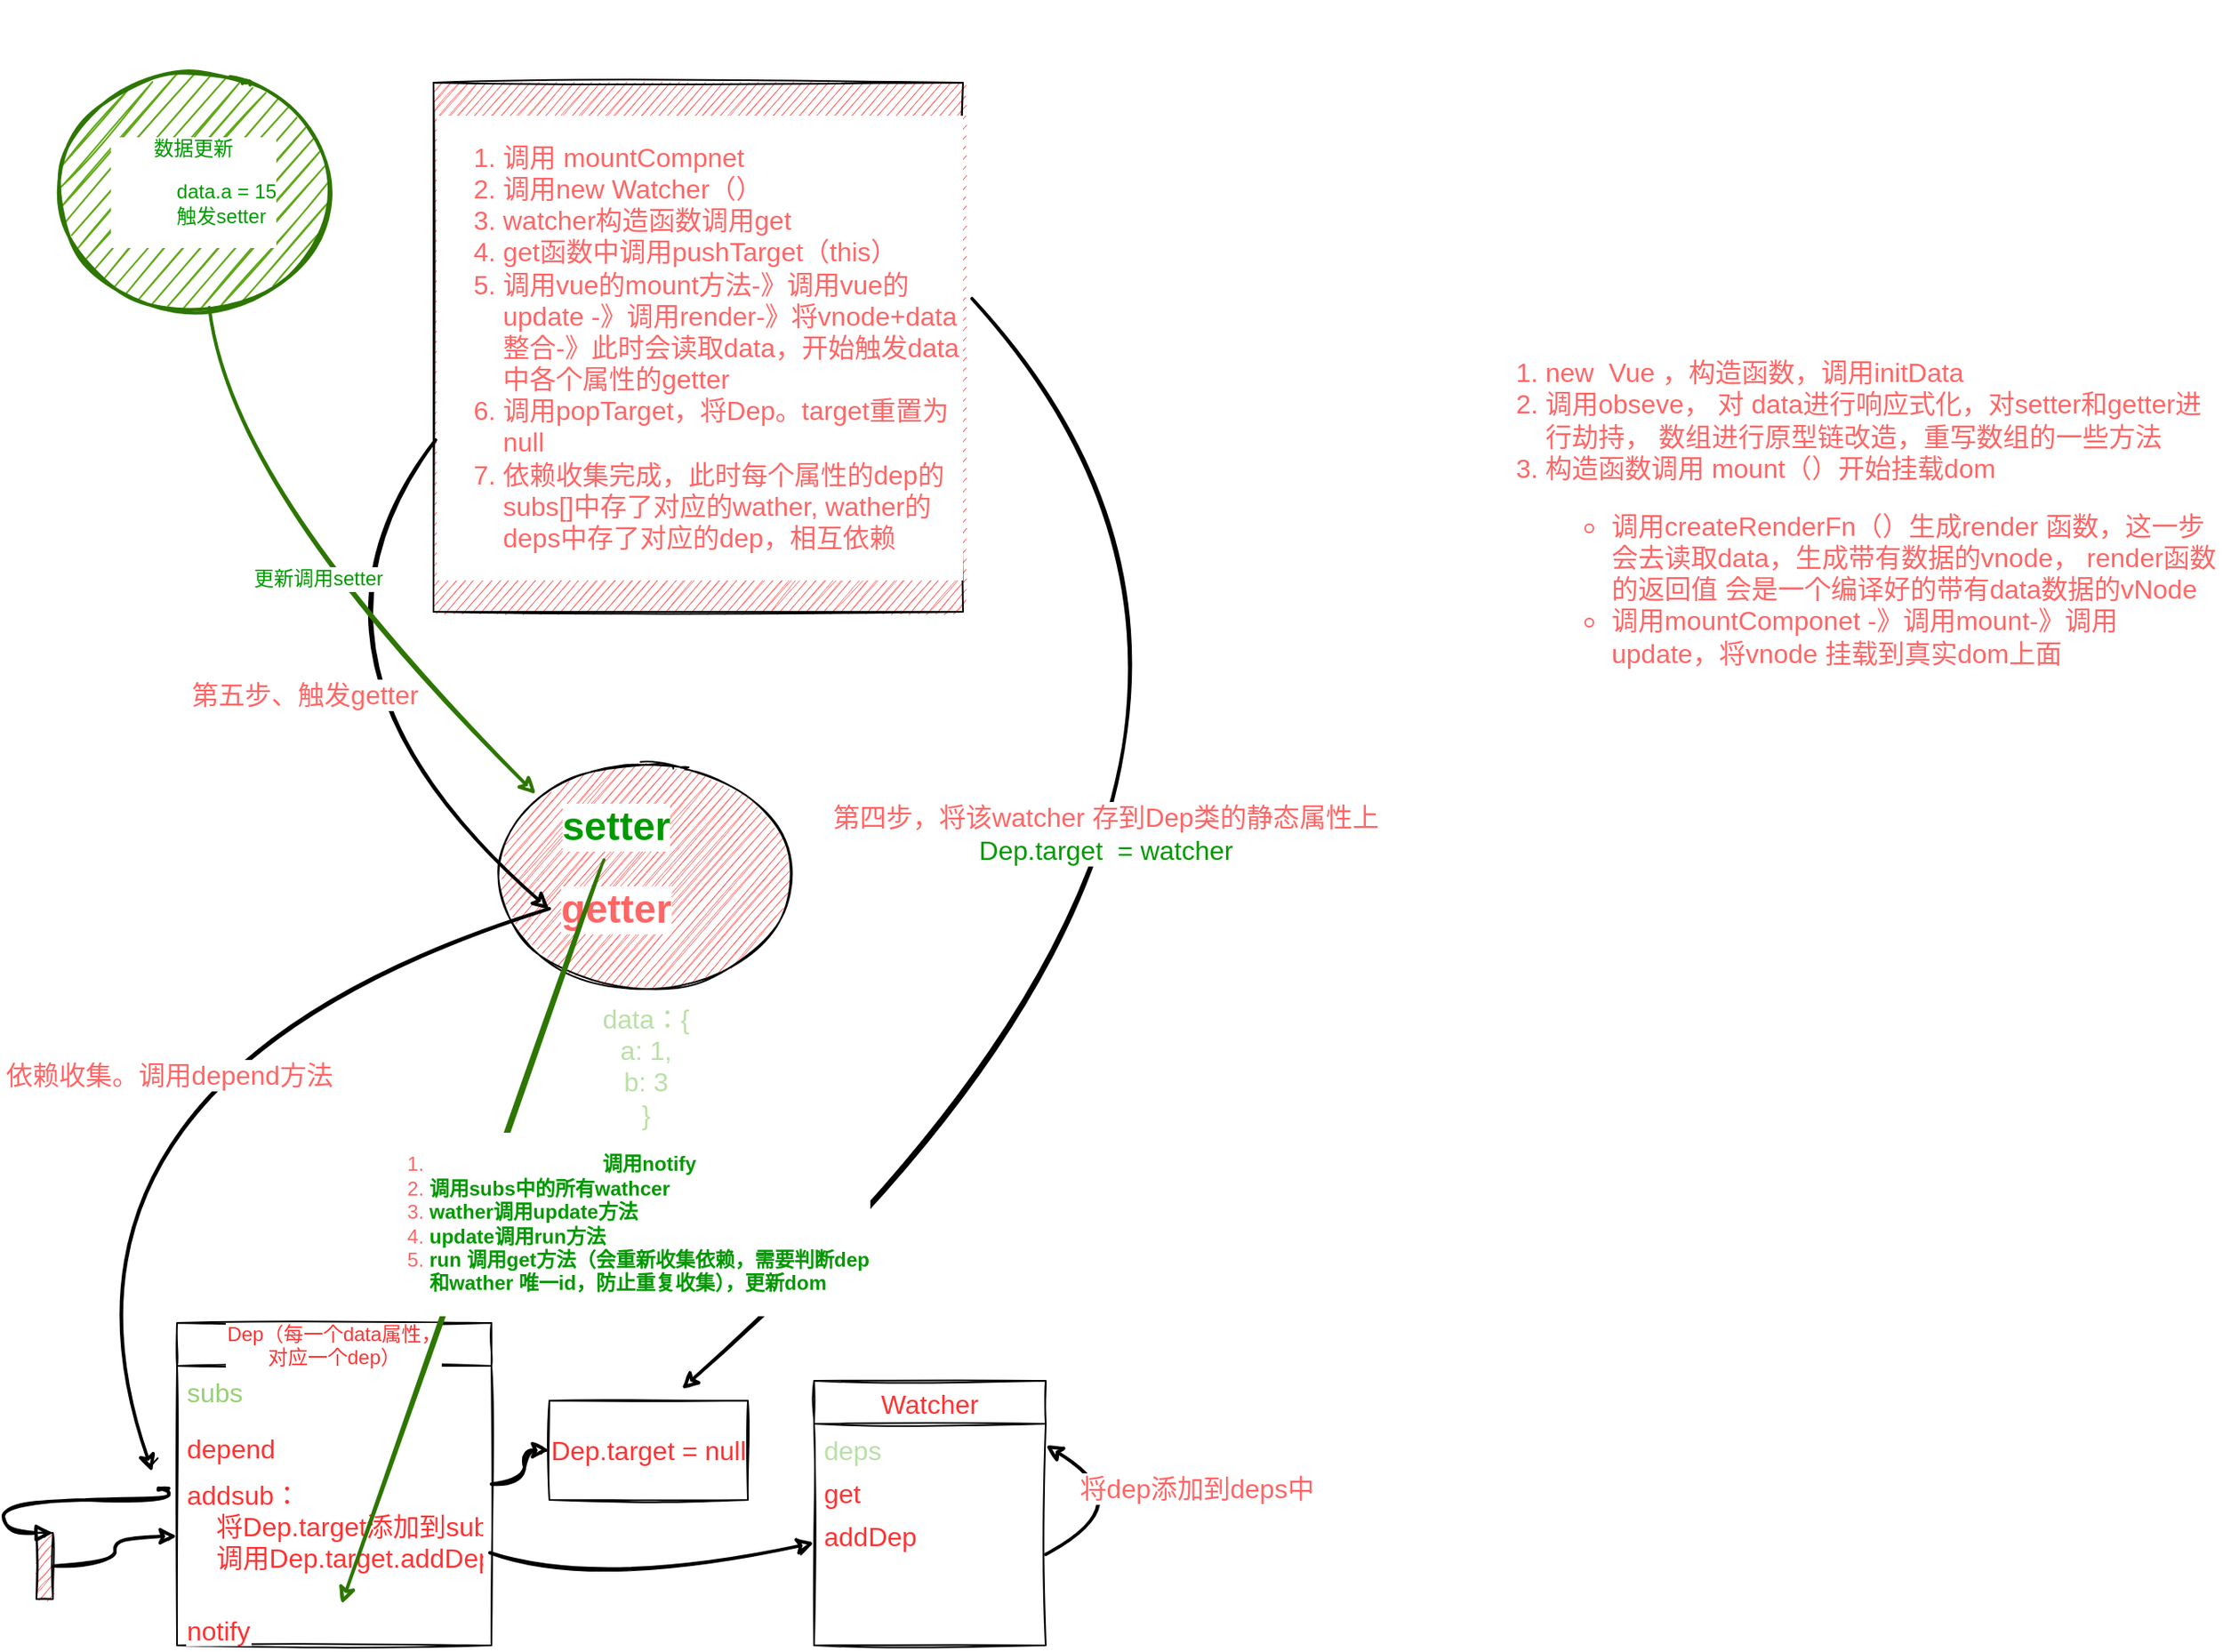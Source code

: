 <mxfile version="17.4.6" type="github">
  <diagram id="8iZnDLwzPEvl67Jgspx_" name="第 1 页">
    <mxGraphModel dx="1422" dy="1875" grid="1" gridSize="10" guides="1" tooltips="1" connect="1" arrows="1" fold="1" page="1" pageScale="1" pageWidth="827" pageHeight="1169" math="0" shadow="0">
      <root>
        <mxCell id="0" />
        <mxCell id="1" parent="0" />
        <mxCell id="rL8voNZ1Dj498tSovd-I-25" value="" style="edgeStyle=orthogonalEdgeStyle;curved=1;sketch=1;orthogonalLoop=1;jettySize=auto;html=1;fontSize=16;fontColor=#FF6666;strokeWidth=2;" edge="1" parent="1" source="rL8voNZ1Dj498tSovd-I-1" target="rL8voNZ1Dj498tSovd-I-24">
          <mxGeometry relative="1" as="geometry" />
        </mxCell>
        <mxCell id="rL8voNZ1Dj498tSovd-I-1" value="Dep（每一个data属性，&#xa;对应一个dep）" style="swimlane;fontStyle=0;childLayout=stackLayout;horizontal=1;startSize=26;fillColor=none;horizontalStack=0;resizeParent=1;resizeParentMax=0;resizeLast=0;collapsible=1;marginBottom=0;labelBackgroundColor=default;sketch=1;fontSize=12;fontColor=#FF3333;" vertex="1" parent="1">
          <mxGeometry x="125" y="170" width="190" height="195" as="geometry" />
        </mxCell>
        <mxCell id="rL8voNZ1Dj498tSovd-I-2" value="subs" style="text;strokeColor=none;fillColor=none;align=left;verticalAlign=top;spacingLeft=4;spacingRight=4;overflow=hidden;rotatable=0;points=[[0,0.5],[1,0.5]];portConstraint=eastwest;labelBackgroundColor=default;sketch=1;fontSize=16;fontColor=#97D077;" vertex="1" parent="rL8voNZ1Dj498tSovd-I-1">
          <mxGeometry y="26" width="190" height="34" as="geometry" />
        </mxCell>
        <mxCell id="rL8voNZ1Dj498tSovd-I-3" value="depend" style="text;strokeColor=none;fillColor=none;align=left;verticalAlign=top;spacingLeft=4;spacingRight=4;overflow=hidden;rotatable=0;points=[[0,0.5],[1,0.5]];portConstraint=eastwest;labelBackgroundColor=default;sketch=1;fontSize=16;fontColor=#FF3333;" vertex="1" parent="rL8voNZ1Dj498tSovd-I-1">
          <mxGeometry y="60" width="190" height="28" as="geometry" />
        </mxCell>
        <mxCell id="rL8voNZ1Dj498tSovd-I-4" value="addsub：&#xa;    将Dep.target添加到subs中&#xa;    调用Dep.target.addDep(this)" style="text;strokeColor=none;fillColor=none;align=left;verticalAlign=top;spacingLeft=4;spacingRight=4;overflow=hidden;rotatable=0;points=[[0,0.5],[1,0.5]];portConstraint=eastwest;labelBackgroundColor=default;sketch=1;fontSize=16;fontColor=#FF3333;" vertex="1" parent="rL8voNZ1Dj498tSovd-I-1">
          <mxGeometry y="88" width="190" height="82" as="geometry" />
        </mxCell>
        <mxCell id="rL8voNZ1Dj498tSovd-I-32" value="notify" style="text;strokeColor=none;fillColor=none;align=left;verticalAlign=top;spacingLeft=4;spacingRight=4;overflow=hidden;rotatable=0;points=[[0,0.5],[1,0.5]];portConstraint=eastwest;labelBackgroundColor=default;sketch=1;fontSize=16;fontColor=#FF3333;" vertex="1" parent="rL8voNZ1Dj498tSovd-I-1">
          <mxGeometry y="170" width="190" height="25" as="geometry" />
        </mxCell>
        <mxCell id="rL8voNZ1Dj498tSovd-I-5" value="Watcher" style="swimlane;fontStyle=0;childLayout=stackLayout;horizontal=1;startSize=26;fillColor=none;horizontalStack=0;resizeParent=1;resizeParentMax=0;resizeLast=0;collapsible=1;marginBottom=0;labelBackgroundColor=default;sketch=1;fontSize=16;fontColor=#FF3333;" vertex="1" parent="1">
          <mxGeometry x="510" y="205" width="140" height="160" as="geometry" />
        </mxCell>
        <mxCell id="rL8voNZ1Dj498tSovd-I-6" value="deps" style="text;strokeColor=none;fillColor=none;align=left;verticalAlign=top;spacingLeft=4;spacingRight=4;overflow=hidden;rotatable=0;points=[[0,0.5],[1,0.5]];portConstraint=eastwest;labelBackgroundColor=default;sketch=1;fontSize=16;fontColor=#B9E0A5;" vertex="1" parent="rL8voNZ1Dj498tSovd-I-5">
          <mxGeometry y="26" width="140" height="26" as="geometry" />
        </mxCell>
        <mxCell id="rL8voNZ1Dj498tSovd-I-7" value="get" style="text;strokeColor=none;fillColor=none;align=left;verticalAlign=top;spacingLeft=4;spacingRight=4;overflow=hidden;rotatable=0;points=[[0,0.5],[1,0.5]];portConstraint=eastwest;labelBackgroundColor=default;sketch=1;fontSize=16;fontColor=#FF3333;" vertex="1" parent="rL8voNZ1Dj498tSovd-I-5">
          <mxGeometry y="52" width="140" height="26" as="geometry" />
        </mxCell>
        <mxCell id="rL8voNZ1Dj498tSovd-I-8" value="addDep&#xa;" style="text;strokeColor=none;fillColor=none;align=left;verticalAlign=top;spacingLeft=4;spacingRight=4;overflow=hidden;rotatable=0;points=[[0,0.5],[1,0.5]];portConstraint=eastwest;labelBackgroundColor=default;sketch=1;fontSize=16;fontColor=#FF3333;" vertex="1" parent="rL8voNZ1Dj498tSovd-I-5">
          <mxGeometry y="78" width="140" height="82" as="geometry" />
        </mxCell>
        <mxCell id="rL8voNZ1Dj498tSovd-I-44" value="" style="endArrow=classic;html=1;sketch=1;fontSize=16;fontColor=#FF6666;strokeWidth=2;curved=1;exitX=1;exitY=0.329;exitDx=0;exitDy=0;exitPerimeter=0;entryX=1;entryY=0.5;entryDx=0;entryDy=0;" edge="1" parent="rL8voNZ1Dj498tSovd-I-5" source="rL8voNZ1Dj498tSovd-I-8" target="rL8voNZ1Dj498tSovd-I-6">
          <mxGeometry relative="1" as="geometry">
            <mxPoint x="80" y="-95" as="sourcePoint" />
            <mxPoint x="180" y="-95" as="targetPoint" />
            <Array as="points">
              <mxPoint x="200" y="75" />
            </Array>
          </mxGeometry>
        </mxCell>
        <mxCell id="rL8voNZ1Dj498tSovd-I-45" value="将dep添加到deps中" style="edgeLabel;resizable=0;html=1;align=center;verticalAlign=middle;labelBackgroundColor=default;sketch=1;fontSize=16;fontColor=#FF6666;fillColor=#FF6666;" connectable="0" vertex="1" parent="rL8voNZ1Dj498tSovd-I-44">
          <mxGeometry relative="1" as="geometry">
            <mxPoint x="32" y="-10" as="offset" />
          </mxGeometry>
        </mxCell>
        <mxCell id="rL8voNZ1Dj498tSovd-I-9" value="data：{&lt;br&gt;a: 1,&lt;br&gt;b: 3&lt;br&gt;}" style="verticalLabelPosition=bottom;verticalAlign=top;html=1;shape=mxgraph.flowchart.on-page_reference;labelBackgroundColor=default;sketch=1;fontSize=16;fontColor=#B9E0A5;fillColor=#FF6666;align=center;" vertex="1" parent="1">
          <mxGeometry x="315" y="-170" width="185" height="140" as="geometry" />
        </mxCell>
        <mxCell id="rL8voNZ1Dj498tSovd-I-15" value="&lt;font color=&quot;#009900&quot;&gt;setter&lt;/font&gt;" style="text;strokeColor=none;fillColor=none;html=1;fontSize=24;fontStyle=1;verticalAlign=middle;align=center;labelBackgroundColor=default;sketch=1;fontColor=#B9E0A5;" vertex="1" parent="1">
          <mxGeometry x="340" y="-150" width="100" height="40" as="geometry" />
        </mxCell>
        <mxCell id="rL8voNZ1Dj498tSovd-I-16" value="&lt;font color=&quot;#ff6666&quot;&gt;getter&lt;/font&gt;" style="text;strokeColor=none;fillColor=none;html=1;fontSize=24;fontStyle=1;verticalAlign=middle;align=center;labelBackgroundColor=default;sketch=1;fontColor=#B9E0A5;" vertex="1" parent="1">
          <mxGeometry x="340" y="-100" width="100" height="40" as="geometry" />
        </mxCell>
        <mxCell id="rL8voNZ1Dj498tSovd-I-17" value="&lt;ol&gt;&lt;li&gt;new&amp;nbsp; Vue ，构造函数，调用initData&lt;/li&gt;&lt;li&gt;调用obseve， 对 data进行响应式化，对setter和getter进行劫持， 数组进行原型链改造，重写数组的一些方法&lt;/li&gt;&lt;li&gt;构造函数调用 mount（）开始挂载dom&lt;/li&gt;&lt;/ol&gt;&lt;ul&gt;&lt;ul&gt;&lt;li&gt;调用createRenderFn（）生成render 函数，这一步会去读取data，生成带有数据的vnode， render函数的返回值 会是一个编译好的带有data数据的vNode&lt;/li&gt;&lt;li&gt;调用mountComponet -》调用mount-》调用update，将vnode 挂载到真实dom上面&lt;/li&gt;&lt;/ul&gt;&lt;/ul&gt;" style="text;html=1;strokeColor=none;fillColor=none;align=left;verticalAlign=middle;whiteSpace=wrap;rounded=0;labelBackgroundColor=default;sketch=1;fontSize=16;fontColor=#FF6666;" vertex="1" parent="1">
          <mxGeometry x="910" y="-630" width="450" height="620" as="geometry" />
        </mxCell>
        <mxCell id="rL8voNZ1Dj498tSovd-I-19" value="" style="endArrow=classic;html=1;sketch=1;fontSize=16;fontColor=#FF6666;strokeWidth=2;curved=1;" edge="1" parent="1">
          <mxGeometry relative="1" as="geometry">
            <mxPoint x="350" y="-80.5" as="sourcePoint" />
            <mxPoint x="110" y="260" as="targetPoint" />
            <Array as="points">
              <mxPoint x="30" y="20" />
            </Array>
          </mxGeometry>
        </mxCell>
        <mxCell id="rL8voNZ1Dj498tSovd-I-20" value="依赖收集。调用depend方法" style="edgeLabel;resizable=0;html=1;align=center;verticalAlign=middle;labelBackgroundColor=default;sketch=1;fontSize=16;fontColor=#FF6666;fillColor=#FF6666;" connectable="0" vertex="1" parent="rL8voNZ1Dj498tSovd-I-19">
          <mxGeometry relative="1" as="geometry">
            <mxPoint x="50" y="12" as="offset" />
          </mxGeometry>
        </mxCell>
        <mxCell id="rL8voNZ1Dj498tSovd-I-21" value="&lt;ol&gt;&lt;li&gt;调用 mountCompnet&lt;/li&gt;&lt;li&gt;调用new Watcher（）&lt;/li&gt;&lt;li&gt;watcher构造函数调用get&lt;/li&gt;&lt;li&gt;get函数中调用pushTarget（this）&lt;/li&gt;&lt;li&gt;调用vue的mount方法-》调用vue的update -》调用render-》将vnode+data整合-》此时会读取data，开始触发data中各个属性的getter&lt;/li&gt;&lt;li&gt;调用popTarget，将Dep。target重置为null&lt;/li&gt;&lt;li&gt;依赖收集完成，此时每个属性的dep的subs[]中存了对应的wather, wather的deps中存了对应的dep，相互依赖&lt;/li&gt;&lt;/ol&gt;" style="whiteSpace=wrap;html=1;aspect=fixed;labelBackgroundColor=default;sketch=1;fontSize=16;fontColor=#FF6666;fillColor=#FF6666;align=left;" vertex="1" parent="1">
          <mxGeometry x="280" y="-580" width="320" height="320" as="geometry" />
        </mxCell>
        <mxCell id="rL8voNZ1Dj498tSovd-I-24" value="Dep.target = null" style="whiteSpace=wrap;html=1;fontSize=16;fillColor=none;fontColor=#FF3333;fontStyle=0;startSize=26;labelBackgroundColor=default;sketch=1;" vertex="1" parent="1">
          <mxGeometry x="350" y="217" width="120" height="60" as="geometry" />
        </mxCell>
        <mxCell id="rL8voNZ1Dj498tSovd-I-26" value="" style="endArrow=classic;html=1;sketch=1;fontSize=16;fontColor=#FF6666;strokeWidth=2;curved=1;exitX=1.017;exitY=0.408;exitDx=0;exitDy=0;exitPerimeter=0;" edge="1" parent="1" source="rL8voNZ1Dj498tSovd-I-21">
          <mxGeometry relative="1" as="geometry">
            <mxPoint x="590" y="-300" as="sourcePoint" />
            <mxPoint x="430" y="210" as="targetPoint" />
            <Array as="points">
              <mxPoint x="860" y="-170" />
            </Array>
          </mxGeometry>
        </mxCell>
        <mxCell id="rL8voNZ1Dj498tSovd-I-27" value="第四步，将该watcher 存到Dep类的静态属性上&lt;br&gt;&lt;font color=&quot;#009900&quot;&gt;Dep.target&amp;nbsp; = watcher&lt;/font&gt;" style="edgeLabel;resizable=0;html=1;align=center;verticalAlign=middle;labelBackgroundColor=default;sketch=1;fontSize=16;fontColor=#FF6666;fillColor=#FF6666;" connectable="0" vertex="1" parent="rL8voNZ1Dj498tSovd-I-26">
          <mxGeometry relative="1" as="geometry">
            <mxPoint x="-101" y="-21" as="offset" />
          </mxGeometry>
        </mxCell>
        <mxCell id="rL8voNZ1Dj498tSovd-I-28" value="" style="endArrow=classic;html=1;sketch=1;fontSize=16;fontColor=#009900;strokeWidth=2;curved=1;exitX=0.004;exitY=0.675;exitDx=0;exitDy=0;exitPerimeter=0;" edge="1" parent="1" source="rL8voNZ1Dj498tSovd-I-21">
          <mxGeometry relative="1" as="geometry">
            <mxPoint x="590" y="-290" as="sourcePoint" />
            <mxPoint x="350" y="-80" as="targetPoint" />
            <Array as="points">
              <mxPoint x="180" y="-230" />
            </Array>
          </mxGeometry>
        </mxCell>
        <mxCell id="rL8voNZ1Dj498tSovd-I-29" value="&lt;font color=&quot;#ff6666&quot;&gt;第五步、触发getter&lt;/font&gt;" style="edgeLabel;resizable=0;html=1;align=center;verticalAlign=middle;labelBackgroundColor=default;sketch=1;fontSize=16;fontColor=#009900;fillColor=#FF6666;" connectable="0" vertex="1" parent="rL8voNZ1Dj498tSovd-I-28">
          <mxGeometry relative="1" as="geometry" />
        </mxCell>
        <mxCell id="rL8voNZ1Dj498tSovd-I-36" value="" style="edgeStyle=orthogonalEdgeStyle;curved=1;sketch=1;orthogonalLoop=1;jettySize=auto;html=1;fontSize=16;fontColor=#FF6666;strokeWidth=2;" edge="1" parent="1" source="rL8voNZ1Dj498tSovd-I-34" target="rL8voNZ1Dj498tSovd-I-4">
          <mxGeometry relative="1" as="geometry" />
        </mxCell>
        <mxCell id="rL8voNZ1Dj498tSovd-I-34" value="" style="html=1;points=[];perimeter=orthogonalPerimeter;labelBackgroundColor=default;sketch=1;fontSize=16;fontColor=#FF6666;fillColor=#FF6666;" vertex="1" parent="1">
          <mxGeometry x="40" y="297" width="10" height="40" as="geometry" />
        </mxCell>
        <mxCell id="rL8voNZ1Dj498tSovd-I-35" value="" style="edgeStyle=orthogonalEdgeStyle;html=1;align=left;spacingLeft=2;endArrow=block;rounded=0;entryX=1;entryY=0;sketch=1;fontSize=16;fontColor=#FF6666;strokeWidth=2;curved=1;" edge="1" target="rL8voNZ1Dj498tSovd-I-34" parent="1">
          <mxGeometry x="1" y="21" relative="1" as="geometry">
            <mxPoint x="120" y="270" as="sourcePoint" />
            <Array as="points">
              <mxPoint x="110" y="270" />
              <mxPoint x="120" y="270" />
              <mxPoint x="120" y="277" />
              <mxPoint x="20" y="277" />
              <mxPoint x="20" y="297" />
            </Array>
            <mxPoint x="-5" y="-1" as="offset" />
          </mxGeometry>
        </mxCell>
        <mxCell id="rL8voNZ1Dj498tSovd-I-37" value="" style="endArrow=classic;html=1;sketch=1;fontSize=16;fontColor=#FF6666;strokeWidth=2;curved=1;entryX=0;entryY=0.244;entryDx=0;entryDy=0;entryPerimeter=0;exitX=0.995;exitY=0.622;exitDx=0;exitDy=0;exitPerimeter=0;" edge="1" parent="1" source="rL8voNZ1Dj498tSovd-I-4" target="rL8voNZ1Dj498tSovd-I-8">
          <mxGeometry relative="1" as="geometry">
            <mxPoint x="260" y="337" as="sourcePoint" />
            <mxPoint x="360" y="337" as="targetPoint" />
            <Array as="points">
              <mxPoint x="380" y="330" />
            </Array>
          </mxGeometry>
        </mxCell>
        <mxCell id="rL8voNZ1Dj498tSovd-I-48" value="&lt;font color=&quot;#009900&quot;&gt;更新调用setter&lt;/font&gt;" style="endArrow=classic;html=1;sketch=1;fontSize=12;fontColor=#FF6666;strokeWidth=2;curved=1;entryX=0.145;entryY=0.145;entryDx=0;entryDy=0;entryPerimeter=0;fillColor=#60a917;strokeColor=#2D7600;" edge="1" parent="1" source="rL8voNZ1Dj498tSovd-I-52" target="rL8voNZ1Dj498tSovd-I-9">
          <mxGeometry relative="1" as="geometry">
            <mxPoint x="149.706" y="-400" as="sourcePoint" />
            <mxPoint x="210" y="-400" as="targetPoint" />
            <Array as="points">
              <mxPoint x="160" y="-330" />
            </Array>
          </mxGeometry>
        </mxCell>
        <mxCell id="rL8voNZ1Dj498tSovd-I-49" value="" style="edgeLabel;resizable=0;html=1;align=center;verticalAlign=middle;labelBackgroundColor=default;sketch=1;fontSize=12;fontColor=#FF6666;fillColor=#FF6666;" connectable="0" vertex="1" parent="rL8voNZ1Dj498tSovd-I-48">
          <mxGeometry relative="1" as="geometry" />
        </mxCell>
        <mxCell id="rL8voNZ1Dj498tSovd-I-50" value="" style="endArrow=classic;html=1;sketch=1;fontSize=12;fontColor=#FF6666;strokeWidth=2;curved=1;fillColor=#60a917;strokeColor=#2D7600;" edge="1" parent="1" source="rL8voNZ1Dj498tSovd-I-15" target="rL8voNZ1Dj498tSovd-I-32">
          <mxGeometry relative="1" as="geometry">
            <mxPoint x="590" y="180" as="sourcePoint" />
            <mxPoint x="690" y="180" as="targetPoint" />
          </mxGeometry>
        </mxCell>
        <mxCell id="rL8voNZ1Dj498tSovd-I-51" value="&lt;ol&gt;&lt;li&gt;&lt;b&gt;&lt;font color=&quot;#009900&quot;&gt;调用notify&lt;/font&gt;&lt;/b&gt;&lt;/li&gt;&lt;li style=&quot;text-align: left&quot;&gt;&lt;b&gt;&lt;font color=&quot;#009900&quot;&gt;调用subs中的所有wathcer&lt;/font&gt;&lt;/b&gt;&lt;/li&gt;&lt;li style=&quot;text-align: left&quot;&gt;&lt;b&gt;&lt;font color=&quot;#009900&quot;&gt;wather调用update方法&lt;/font&gt;&lt;/b&gt;&lt;/li&gt;&lt;li style=&quot;text-align: left&quot;&gt;&lt;b&gt;&lt;font color=&quot;#009900&quot;&gt;update调用run方法&lt;/font&gt;&lt;/b&gt;&lt;/li&gt;&lt;li style=&quot;text-align: left&quot;&gt;&lt;b&gt;&lt;font color=&quot;#009900&quot;&gt;run 调用get方法（会重新收集依赖，需要判断dep&lt;br&gt;和wather 唯一id，防止重复收集），更新dom&lt;/font&gt;&lt;/b&gt;&lt;/li&gt;&lt;/ol&gt;" style="edgeLabel;resizable=0;html=1;align=center;verticalAlign=middle;labelBackgroundColor=default;sketch=1;fontSize=12;fontColor=#FF6666;fillColor=#FF6666;" connectable="0" vertex="1" parent="rL8voNZ1Dj498tSovd-I-50">
          <mxGeometry relative="1" as="geometry">
            <mxPoint x="86" y="-5" as="offset" />
          </mxGeometry>
        </mxCell>
        <mxCell id="rL8voNZ1Dj498tSovd-I-52" value="&lt;font color=&quot;#009900&quot;&gt;&lt;span style=&quot;text-align: left&quot;&gt;数据更新&lt;/span&gt;&lt;br style=&quot;text-align: left&quot;&gt;&lt;/font&gt;&lt;ol style=&quot;text-align: left&quot;&gt;&lt;li&gt;&lt;font color=&quot;#009900&quot;&gt;data.a = 15&lt;/font&gt;&lt;/li&gt;&lt;li&gt;&lt;font color=&quot;#009900&quot;&gt;触发setter&lt;/font&gt;&lt;/li&gt;&lt;/ol&gt;" style="strokeWidth=2;html=1;shape=mxgraph.flowchart.start_2;whiteSpace=wrap;labelBackgroundColor=default;sketch=1;fontSize=12;fontColor=#ffffff;fillColor=#60a917;strokeColor=#2D7600;" vertex="1" parent="1">
          <mxGeometry x="50" y="-584" width="170" height="140" as="geometry" />
        </mxCell>
      </root>
    </mxGraphModel>
  </diagram>
</mxfile>

